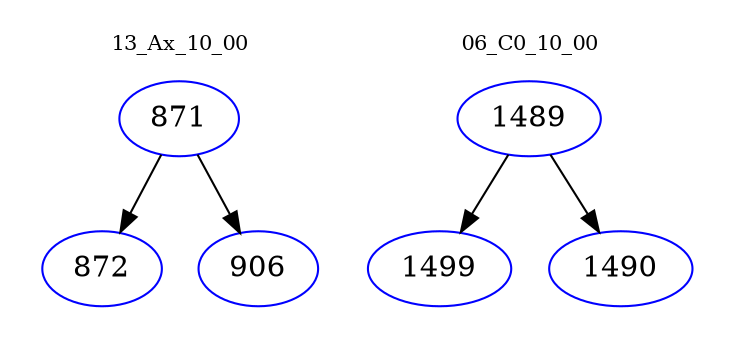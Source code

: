 digraph{
subgraph cluster_0 {
color = white
label = "13_Ax_10_00";
fontsize=10;
T0_871 [label="871", color="blue"]
T0_871 -> T0_872 [color="black"]
T0_872 [label="872", color="blue"]
T0_871 -> T0_906 [color="black"]
T0_906 [label="906", color="blue"]
}
subgraph cluster_1 {
color = white
label = "06_C0_10_00";
fontsize=10;
T1_1489 [label="1489", color="blue"]
T1_1489 -> T1_1499 [color="black"]
T1_1499 [label="1499", color="blue"]
T1_1489 -> T1_1490 [color="black"]
T1_1490 [label="1490", color="blue"]
}
}
